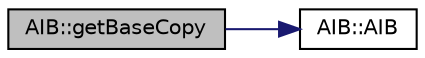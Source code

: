 digraph "AIB::getBaseCopy"
{
  edge [fontname="Helvetica",fontsize="10",labelfontname="Helvetica",labelfontsize="10"];
  node [fontname="Helvetica",fontsize="10",shape=record];
  rankdir="LR";
  Node1 [label="AIB::getBaseCopy",height=0.2,width=0.4,color="black", fillcolor="grey75", style="filled", fontcolor="black"];
  Node1 -> Node2 [color="midnightblue",fontsize="10",style="solid"];
  Node2 [label="AIB::AIB",height=0.2,width=0.4,color="black", fillcolor="white", style="filled",URL="$class_a_i_b.html#a4783110463bf12f937a85b62455faf38"];
}
